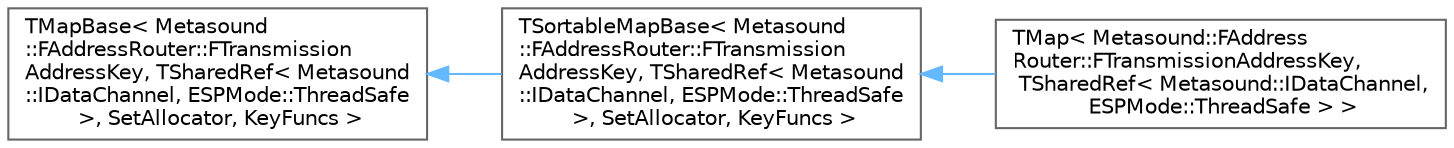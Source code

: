 digraph "Graphical Class Hierarchy"
{
 // INTERACTIVE_SVG=YES
 // LATEX_PDF_SIZE
  bgcolor="transparent";
  edge [fontname=Helvetica,fontsize=10,labelfontname=Helvetica,labelfontsize=10];
  node [fontname=Helvetica,fontsize=10,shape=box,height=0.2,width=0.4];
  rankdir="LR";
  Node0 [id="Node000000",label="TMapBase\< Metasound\l::FAddressRouter::FTransmission\lAddressKey, TSharedRef\< Metasound\l::IDataChannel, ESPMode::ThreadSafe\l \>, SetAllocator, KeyFuncs \>",height=0.2,width=0.4,color="grey40", fillcolor="white", style="filled",URL="$d8/dad/classTMapBase.html",tooltip=" "];
  Node0 -> Node1 [id="edge7731_Node000000_Node000001",dir="back",color="steelblue1",style="solid",tooltip=" "];
  Node1 [id="Node000001",label="TSortableMapBase\< Metasound\l::FAddressRouter::FTransmission\lAddressKey, TSharedRef\< Metasound\l::IDataChannel, ESPMode::ThreadSafe\l \>, SetAllocator, KeyFuncs \>",height=0.2,width=0.4,color="grey40", fillcolor="white", style="filled",URL="$de/df5/classTSortableMapBase.html",tooltip=" "];
  Node1 -> Node2 [id="edge7732_Node000001_Node000002",dir="back",color="steelblue1",style="solid",tooltip=" "];
  Node2 [id="Node000002",label="TMap\< Metasound::FAddress\lRouter::FTransmissionAddressKey,\l TSharedRef\< Metasound::IDataChannel,\l ESPMode::ThreadSafe \> \>",height=0.2,width=0.4,color="grey40", fillcolor="white", style="filled",URL="$d8/da9/classTMap.html",tooltip=" "];
}

